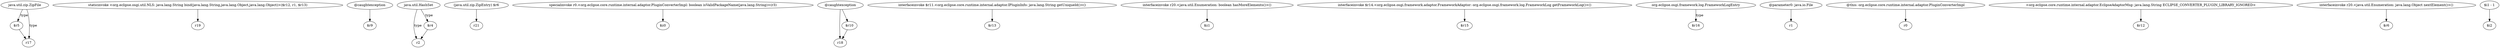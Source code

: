 digraph g {
0[label="$r5"]
1[label="r17"]
0->1[label=""]
2[label="staticinvoke <org.eclipse.osgi.util.NLS: java.lang.String bind(java.lang.String,java.lang.Object,java.lang.Object)>($r12, r1, $r13)"]
3[label="r19"]
2->3[label=""]
4[label="@caughtexception"]
5[label="$r9"]
4->5[label=""]
6[label="java.util.HashSet"]
7[label="r2"]
6->7[label="type"]
8[label="(java.util.zip.ZipEntry) $r6"]
9[label="r21"]
8->9[label=""]
10[label="specialinvoke r0.<org.eclipse.core.runtime.internal.adaptor.PluginConverterImpl: boolean isValidPackageName(java.lang.String)>(r3)"]
11[label="$z0"]
10->11[label=""]
12[label="@caughtexception"]
13[label="r18"]
12->13[label=""]
14[label="interfaceinvoke $r11.<org.eclipse.core.runtime.internal.adaptor.IPluginInfo: java.lang.String getUniqueId()>()"]
15[label="$r13"]
14->15[label=""]
16[label="interfaceinvoke r20.<java.util.Enumeration: boolean hasMoreElements()>()"]
17[label="$z1"]
16->17[label=""]
18[label="interfaceinvoke $r14.<org.eclipse.osgi.framework.adaptor.FrameworkAdaptor: org.eclipse.osgi.framework.log.FrameworkLog getFrameworkLog()>()"]
19[label="$r15"]
18->19[label=""]
20[label="java.util.zip.ZipFile"]
20->1[label="type"]
21[label="$r4"]
21->7[label=""]
22[label="$r10"]
12->22[label=""]
22->13[label=""]
6->21[label="type"]
23[label="org.eclipse.osgi.framework.log.FrameworkLogEntry"]
24[label="$r16"]
23->24[label="type"]
25[label="@parameter0: java.io.File"]
26[label="r1"]
25->26[label=""]
27[label="@this: org.eclipse.core.runtime.internal.adaptor.PluginConverterImpl"]
28[label="r0"]
27->28[label=""]
29[label="<org.eclipse.core.runtime.internal.adaptor.EclipseAdaptorMsg: java.lang.String ECLIPSE_CONVERTER_PLUGIN_LIBRARY_IGNORED>"]
30[label="$r12"]
29->30[label=""]
20->0[label="type"]
31[label="interfaceinvoke r20.<java.util.Enumeration: java.lang.Object nextElement()>()"]
32[label="$r6"]
31->32[label=""]
33[label="$i1 - 1"]
34[label="$i2"]
33->34[label=""]
}